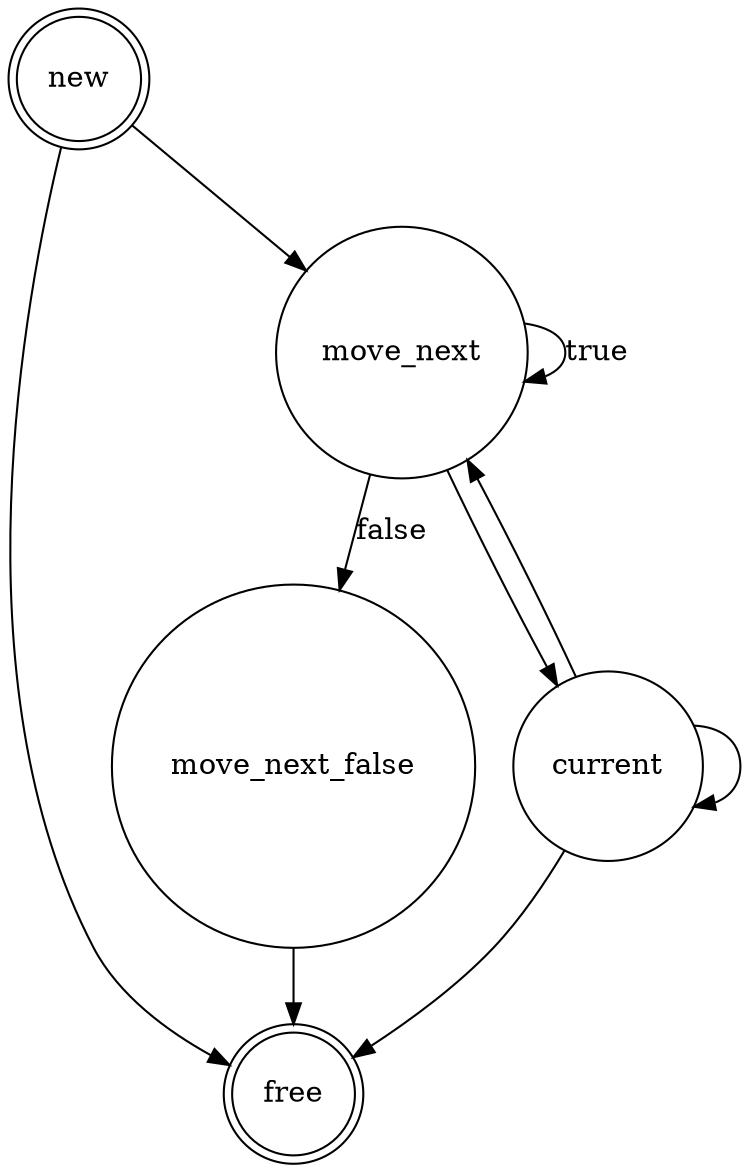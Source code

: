 digraph iterator {
  node[shape = doublecircle] new, free;
  node[shape = circle];
  new->move_next;
  new->free;

  move_next->move_next[label = "true"];
  move_next->move_next_false[label = "false"];
  move_next->current;

  move_next_false->free;

  current->free;
  current->current;
  current->move_next;
}
